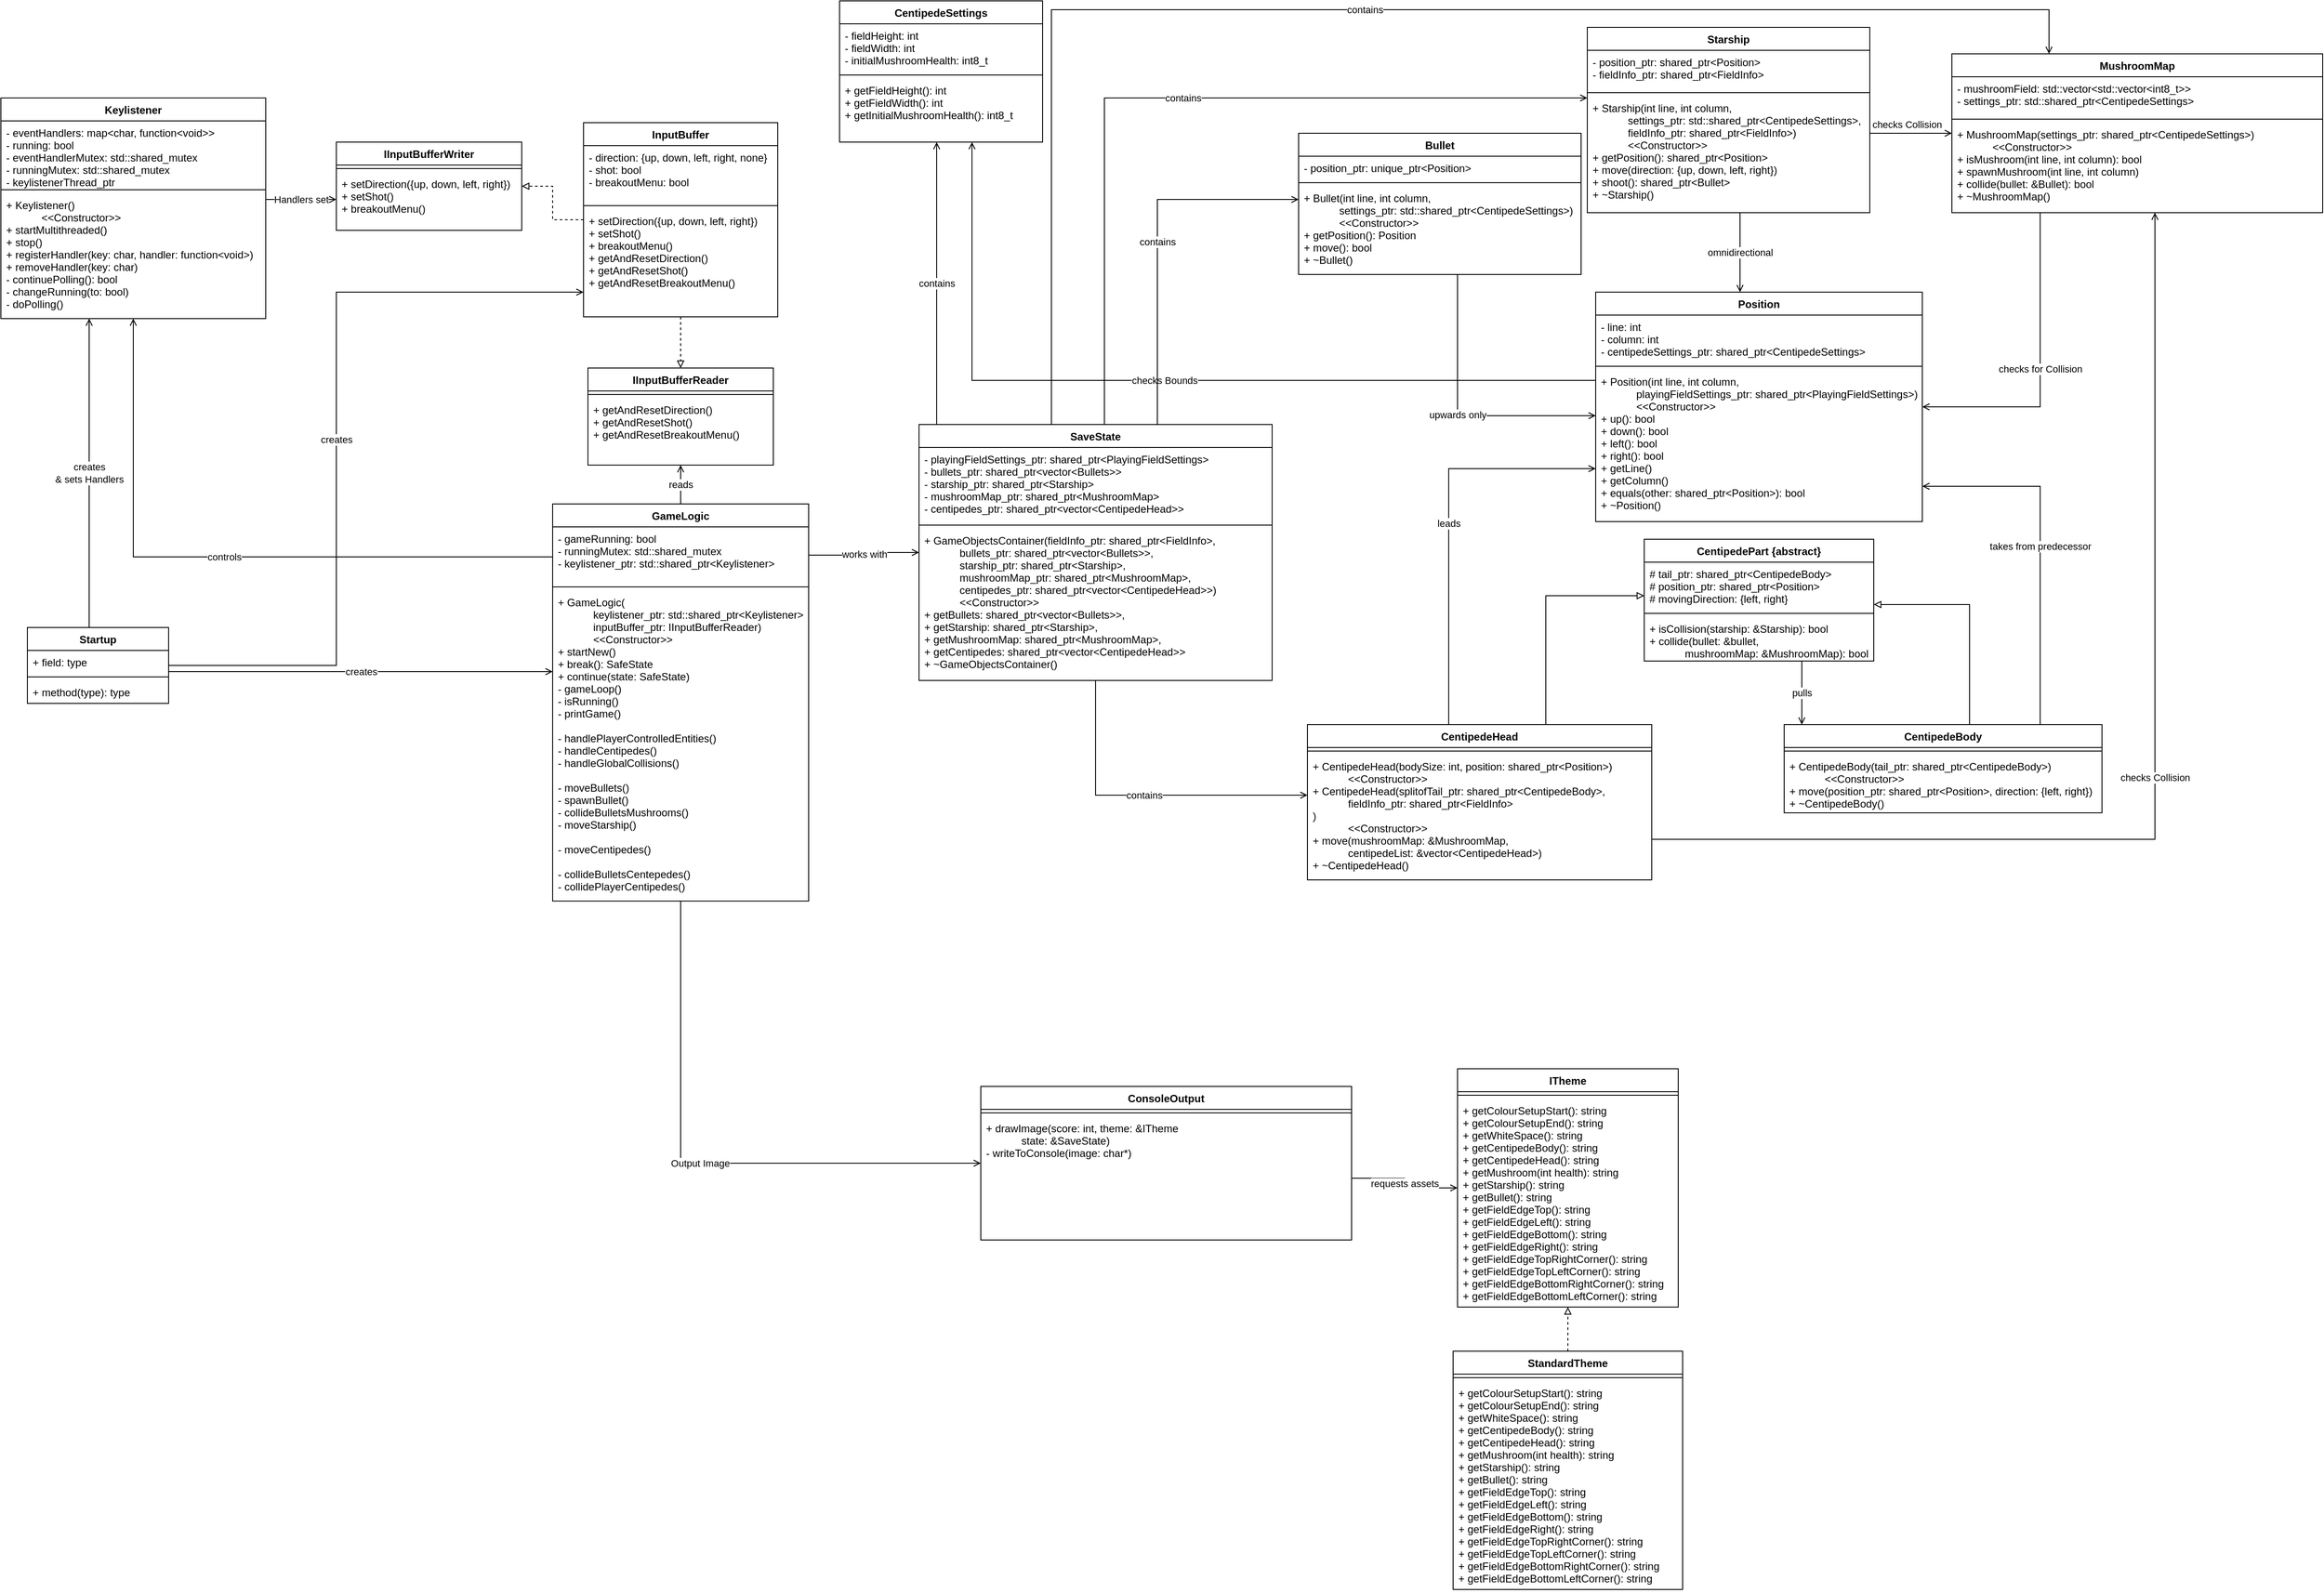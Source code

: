 <mxfile version="15.2.7" type="device"><diagram id="Fete3AJFp-oHdS9bqyW5" name="Seite-1"><mxGraphModel dx="2442" dy="1773" grid="1" gridSize="10" guides="1" tooltips="1" connect="1" arrows="1" fold="1" page="1" pageScale="1" pageWidth="827" pageHeight="1169" math="0" shadow="0"><root><mxCell id="0"/><mxCell id="1" parent="0"/><mxCell id="ihhPGb7IAAiCXQgHPR6d-10" value="leads" style="edgeStyle=orthogonalEdgeStyle;rounded=0;orthogonalLoop=1;jettySize=auto;html=1;endArrow=open;endFill=0;startArrow=none;" parent="1" source="ihhPGb7IAAiCXQgHPR6d-2" target="ihhPGb7IAAiCXQgHPR6d-6" edge="1"><mxGeometry relative="1" as="geometry"><mxPoint x="420" y="-40" as="sourcePoint"/><Array as="points"><mxPoint x="350" y="-20"/></Array></mxGeometry></mxCell><mxCell id="ihhPGb7IAAiCXQgHPR6d-20" style="edgeStyle=orthogonalEdgeStyle;rounded=0;orthogonalLoop=1;jettySize=auto;html=1;endArrow=block;endFill=0;" parent="1" source="ihhPGb7IAAiCXQgHPR6d-2" target="ihhPGb7IAAiCXQgHPR6d-11" edge="1"><mxGeometry relative="1" as="geometry"><Array as="points"><mxPoint x="460" y="124"/></Array></mxGeometry></mxCell><mxCell id="Fe8BM5wLghhJ3K5eQY7F-3" value="checks Collision" style="edgeStyle=orthogonalEdgeStyle;rounded=0;orthogonalLoop=1;jettySize=auto;html=1;endArrow=open;endFill=0;" parent="1" source="ihhPGb7IAAiCXQgHPR6d-2" target="ihhPGb7IAAiCXQgHPR6d-36" edge="1"><mxGeometry relative="1" as="geometry"><Array as="points"><mxPoint x="1150" y="400"/></Array></mxGeometry></mxCell><mxCell id="ihhPGb7IAAiCXQgHPR6d-2" value="CentipedeHead" style="swimlane;fontStyle=1;align=center;verticalAlign=top;childLayout=stackLayout;horizontal=1;startSize=26;horizontalStack=0;resizeParent=1;resizeParentMax=0;resizeLast=0;collapsible=1;marginBottom=0;" parent="1" vertex="1"><mxGeometry x="190" y="270" width="390" height="176" as="geometry"/></mxCell><mxCell id="ihhPGb7IAAiCXQgHPR6d-4" value="" style="line;strokeWidth=1;fillColor=none;align=left;verticalAlign=middle;spacingTop=-1;spacingLeft=3;spacingRight=3;rotatable=0;labelPosition=right;points=[];portConstraint=eastwest;" parent="ihhPGb7IAAiCXQgHPR6d-2" vertex="1"><mxGeometry y="26" width="390" height="8" as="geometry"/></mxCell><mxCell id="ihhPGb7IAAiCXQgHPR6d-5" value="+ CentipedeHead(bodySize: int, position: shared_ptr&lt;Position&gt;)&#10;            &lt;&lt;Constructor&gt;&gt;&#10;+ CentipedeHead(splitofTail_ptr: shared_ptr&lt;CentipedeBody&gt;,&#10;            fieldInfo_ptr: shared_ptr&lt;FieldInfo&gt;&#10;)&#10;            &lt;&lt;Constructor&gt;&gt;&#10;+ move(mushroomMap: &amp;MushroomMap, &#10;            centipedeList: &amp;vector&lt;CentipedeHead&gt;)&#10;+ ~CentipedeHead()" style="text;strokeColor=none;fillColor=none;align=left;verticalAlign=top;spacingLeft=4;spacingRight=4;overflow=hidden;rotatable=0;points=[[0,0.5],[1,0.5]];portConstraint=eastwest;" parent="ihhPGb7IAAiCXQgHPR6d-2" vertex="1"><mxGeometry y="34" width="390" height="142" as="geometry"/></mxCell><mxCell id="ihhPGb7IAAiCXQgHPR6d-6" value="Position" style="swimlane;fontStyle=1;align=center;verticalAlign=top;childLayout=stackLayout;horizontal=1;startSize=26;horizontalStack=0;resizeParent=1;resizeParentMax=0;resizeLast=0;collapsible=1;marginBottom=0;" parent="1" vertex="1"><mxGeometry x="516.5" y="-220" width="370" height="260" as="geometry"/></mxCell><mxCell id="ihhPGb7IAAiCXQgHPR6d-7" value="- line: int&#10;- column: int&#10;- centipedeSettings_ptr: shared_ptr&lt;CentipedeSettings&gt;" style="text;strokeColor=none;fillColor=none;align=left;verticalAlign=top;spacingLeft=4;spacingRight=4;overflow=hidden;rotatable=0;points=[[0,0.5],[1,0.5]];portConstraint=eastwest;" parent="ihhPGb7IAAiCXQgHPR6d-6" vertex="1"><mxGeometry y="26" width="370" height="54" as="geometry"/></mxCell><mxCell id="ihhPGb7IAAiCXQgHPR6d-8" value="" style="line;strokeWidth=1;fillColor=none;align=left;verticalAlign=middle;spacingTop=-1;spacingLeft=3;spacingRight=3;rotatable=0;labelPosition=right;points=[];portConstraint=eastwest;" parent="ihhPGb7IAAiCXQgHPR6d-6" vertex="1"><mxGeometry y="80" width="370" height="8" as="geometry"/></mxCell><mxCell id="ihhPGb7IAAiCXQgHPR6d-9" value="+ Position(int line, int column,&#10;            playingFieldSettings_ptr: shared_ptr&lt;PlayingFieldSettings&gt;) &#10;            &lt;&lt;Constructor&gt;&gt;&#10;+ up(): bool&#10;+ down(): bool&#10;+ left(): bool&#10;+ right(): bool&#10;+ getLine()&#10;+ getColumn()&#10;+ equals(other: shared_ptr&lt;Position&gt;): bool&#10;+ ~Position()" style="text;strokeColor=none;fillColor=none;align=left;verticalAlign=top;spacingLeft=4;spacingRight=4;overflow=hidden;rotatable=0;points=[[0,0.5],[1,0.5]];portConstraint=eastwest;" parent="ihhPGb7IAAiCXQgHPR6d-6" vertex="1"><mxGeometry y="88" width="370" height="172" as="geometry"/></mxCell><mxCell id="ihhPGb7IAAiCXQgHPR6d-11" value="CentipedePart {abstract}" style="swimlane;fontStyle=1;align=center;verticalAlign=top;childLayout=stackLayout;horizontal=1;startSize=26;horizontalStack=0;resizeParent=1;resizeParentMax=0;resizeLast=0;collapsible=1;marginBottom=0;" parent="1" vertex="1"><mxGeometry x="571.5" y="60" width="260" height="138" as="geometry"/></mxCell><mxCell id="ihhPGb7IAAiCXQgHPR6d-12" value="# tail_ptr: shared_ptr&lt;CentipedeBody&gt;&#10;# position_ptr: shared_ptr&lt;Position&gt;&#10;# movingDirection: {left, right}" style="text;strokeColor=none;fillColor=none;align=left;verticalAlign=top;spacingLeft=4;spacingRight=4;overflow=hidden;rotatable=0;points=[[0,0.5],[1,0.5]];portConstraint=eastwest;" parent="ihhPGb7IAAiCXQgHPR6d-11" vertex="1"><mxGeometry y="26" width="260" height="54" as="geometry"/></mxCell><mxCell id="ihhPGb7IAAiCXQgHPR6d-13" value="" style="line;strokeWidth=1;fillColor=none;align=left;verticalAlign=middle;spacingTop=-1;spacingLeft=3;spacingRight=3;rotatable=0;labelPosition=right;points=[];portConstraint=eastwest;" parent="ihhPGb7IAAiCXQgHPR6d-11" vertex="1"><mxGeometry y="80" width="260" height="8" as="geometry"/></mxCell><mxCell id="ihhPGb7IAAiCXQgHPR6d-14" value="+ isCollision(starship: &amp;Starship): bool&#10;+ collide(bullet: &amp;bullet, &#10;            mushroomMap: &amp;MushroomMap): bool " style="text;strokeColor=none;fillColor=none;align=left;verticalAlign=top;spacingLeft=4;spacingRight=4;overflow=hidden;rotatable=0;points=[[0,0.5],[1,0.5]];portConstraint=eastwest;" parent="ihhPGb7IAAiCXQgHPR6d-11" vertex="1"><mxGeometry y="88" width="260" height="50" as="geometry"/></mxCell><mxCell id="ihhPGb7IAAiCXQgHPR6d-21" value="CentipedeBody" style="swimlane;fontStyle=1;align=center;verticalAlign=top;childLayout=stackLayout;horizontal=1;startSize=26;horizontalStack=0;resizeParent=1;resizeParentMax=0;resizeLast=0;collapsible=1;marginBottom=0;" parent="1" vertex="1"><mxGeometry x="730" y="270" width="360" height="100" as="geometry"/></mxCell><mxCell id="ihhPGb7IAAiCXQgHPR6d-23" value="" style="line;strokeWidth=1;fillColor=none;align=left;verticalAlign=middle;spacingTop=-1;spacingLeft=3;spacingRight=3;rotatable=0;labelPosition=right;points=[];portConstraint=eastwest;" parent="ihhPGb7IAAiCXQgHPR6d-21" vertex="1"><mxGeometry y="26" width="360" height="8" as="geometry"/></mxCell><mxCell id="ihhPGb7IAAiCXQgHPR6d-24" value="+ CentipedeBody(tail_ptr: shared_ptr&lt;CentipedeBody&gt;) &#10;            &lt;&lt;Constructor&gt;&gt;&#10;+ move(position_ptr: shared_ptr&lt;Position&gt;, direction: {left, right})&#10;+ ~CentipedeBody()" style="text;strokeColor=none;fillColor=none;align=left;verticalAlign=top;spacingLeft=4;spacingRight=4;overflow=hidden;rotatable=0;points=[[0,0.5],[1,0.5]];portConstraint=eastwest;" parent="ihhPGb7IAAiCXQgHPR6d-21" vertex="1"><mxGeometry y="34" width="360" height="66" as="geometry"/></mxCell><mxCell id="ihhPGb7IAAiCXQgHPR6d-25" value="pulls" style="edgeStyle=orthogonalEdgeStyle;rounded=0;orthogonalLoop=1;jettySize=auto;html=1;endArrow=open;endFill=0;startArrow=none;" parent="1" source="ihhPGb7IAAiCXQgHPR6d-11" target="ihhPGb7IAAiCXQgHPR6d-21" edge="1"><mxGeometry relative="1" as="geometry"><mxPoint x="360.034" y="280" as="sourcePoint"/><mxPoint x="570" y="-39.966" as="targetPoint"/><Array as="points"><mxPoint x="750" y="240"/><mxPoint x="750" y="240"/></Array></mxGeometry></mxCell><mxCell id="ihhPGb7IAAiCXQgHPR6d-26" style="edgeStyle=orthogonalEdgeStyle;rounded=0;orthogonalLoop=1;jettySize=auto;html=1;endArrow=block;endFill=0;" parent="1" source="ihhPGb7IAAiCXQgHPR6d-21" target="ihhPGb7IAAiCXQgHPR6d-11" edge="1"><mxGeometry relative="1" as="geometry"><mxPoint x="470" y="280" as="sourcePoint"/><mxPoint x="630" y="134.034" as="targetPoint"/><Array as="points"><mxPoint x="940" y="134"/></Array></mxGeometry></mxCell><mxCell id="ihhPGb7IAAiCXQgHPR6d-27" value="takes from predecessor" style="edgeStyle=orthogonalEdgeStyle;rounded=0;orthogonalLoop=1;jettySize=auto;html=1;endArrow=open;endFill=0;startArrow=none;" parent="1" source="ihhPGb7IAAiCXQgHPR6d-21" target="ihhPGb7IAAiCXQgHPR6d-6" edge="1"><mxGeometry relative="1" as="geometry"><mxPoint x="360" y="280" as="sourcePoint"/><mxPoint x="570" y="-40" as="targetPoint"/><Array as="points"><mxPoint x="1020"/></Array></mxGeometry></mxCell><mxCell id="ihhPGb7IAAiCXQgHPR6d-28" value="Bullet" style="swimlane;fontStyle=1;align=center;verticalAlign=top;childLayout=stackLayout;horizontal=1;startSize=26;horizontalStack=0;resizeParent=1;resizeParentMax=0;resizeLast=0;collapsible=1;marginBottom=0;" parent="1" vertex="1"><mxGeometry x="180" y="-400" width="320" height="160" as="geometry"/></mxCell><mxCell id="ihhPGb7IAAiCXQgHPR6d-29" value="- position_ptr: unique_ptr&lt;Position&gt;" style="text;strokeColor=none;fillColor=none;align=left;verticalAlign=top;spacingLeft=4;spacingRight=4;overflow=hidden;rotatable=0;points=[[0,0.5],[1,0.5]];portConstraint=eastwest;" parent="ihhPGb7IAAiCXQgHPR6d-28" vertex="1"><mxGeometry y="26" width="320" height="26" as="geometry"/></mxCell><mxCell id="ihhPGb7IAAiCXQgHPR6d-30" value="" style="line;strokeWidth=1;fillColor=none;align=left;verticalAlign=middle;spacingTop=-1;spacingLeft=3;spacingRight=3;rotatable=0;labelPosition=right;points=[];portConstraint=eastwest;" parent="ihhPGb7IAAiCXQgHPR6d-28" vertex="1"><mxGeometry y="52" width="320" height="8" as="geometry"/></mxCell><mxCell id="ihhPGb7IAAiCXQgHPR6d-31" value="+ Bullet(int line, int column, &#10;            settings_ptr: std::shared_ptr&lt;CentipedeSettings&gt;)&#10;            &lt;&lt;Constructor&gt;&gt;&#10;+ getPosition(): Position&#10;+ move(): bool&#10;+ ~Bullet()" style="text;strokeColor=none;fillColor=none;align=left;verticalAlign=top;spacingLeft=4;spacingRight=4;overflow=hidden;rotatable=0;points=[[0,0.5],[1,0.5]];portConstraint=eastwest;" parent="ihhPGb7IAAiCXQgHPR6d-28" vertex="1"><mxGeometry y="60" width="320" height="100" as="geometry"/></mxCell><mxCell id="9--VVOjjglLbvGgBXjqM-2" value="checks Bounds" style="edgeStyle=orthogonalEdgeStyle;rounded=0;orthogonalLoop=1;jettySize=auto;html=1;endArrow=open;endFill=0;" parent="1" source="ihhPGb7IAAiCXQgHPR6d-6" target="ihhPGb7IAAiCXQgHPR6d-56" edge="1"><mxGeometry relative="1" as="geometry"><Array as="points"><mxPoint x="-190" y="-120"/></Array></mxGeometry></mxCell><mxCell id="ihhPGb7IAAiCXQgHPR6d-32" value="Starship" style="swimlane;fontStyle=1;align=center;verticalAlign=top;childLayout=stackLayout;horizontal=1;startSize=26;horizontalStack=0;resizeParent=1;resizeParentMax=0;resizeLast=0;collapsible=1;marginBottom=0;" parent="1" vertex="1"><mxGeometry x="507" y="-520" width="320" height="210" as="geometry"/></mxCell><mxCell id="ihhPGb7IAAiCXQgHPR6d-33" value="- position_ptr: shared_ptr&lt;Position&gt;&#10;- fieldInfo_ptr: shared_ptr&lt;FieldInfo&gt;" style="text;strokeColor=none;fillColor=none;align=left;verticalAlign=top;spacingLeft=4;spacingRight=4;overflow=hidden;rotatable=0;points=[[0,0.5],[1,0.5]];portConstraint=eastwest;" parent="ihhPGb7IAAiCXQgHPR6d-32" vertex="1"><mxGeometry y="26" width="320" height="44" as="geometry"/></mxCell><mxCell id="ihhPGb7IAAiCXQgHPR6d-34" value="" style="line;strokeWidth=1;fillColor=none;align=left;verticalAlign=middle;spacingTop=-1;spacingLeft=3;spacingRight=3;rotatable=0;labelPosition=right;points=[];portConstraint=eastwest;" parent="ihhPGb7IAAiCXQgHPR6d-32" vertex="1"><mxGeometry y="70" width="320" height="8" as="geometry"/></mxCell><mxCell id="ihhPGb7IAAiCXQgHPR6d-35" value="+ Starship(int line, int column, &#10;            settings_ptr: std::shared_ptr&lt;CentipedeSettings&gt;,&#10;            fieldInfo_ptr: shared_ptr&lt;FieldInfo&gt;)&#10;            &lt;&lt;Constructor&gt;&gt;&#10;+ getPosition(): shared_ptr&lt;Position&gt;&#10;+ move(direction: {up, down, left, right})&#10;+ shoot(): shared_ptr&lt;Bullet&gt;&#10;+ ~Starship()" style="text;strokeColor=none;fillColor=none;align=left;verticalAlign=top;spacingLeft=4;spacingRight=4;overflow=hidden;rotatable=0;points=[[0,0.5],[1,0.5]];portConstraint=eastwest;" parent="ihhPGb7IAAiCXQgHPR6d-32" vertex="1"><mxGeometry y="78" width="320" height="132" as="geometry"/></mxCell><mxCell id="Fe8BM5wLghhJ3K5eQY7F-29" value="checks for Collision" style="edgeStyle=orthogonalEdgeStyle;rounded=0;orthogonalLoop=1;jettySize=auto;html=1;endArrow=open;endFill=0;" parent="1" source="ihhPGb7IAAiCXQgHPR6d-36" target="ihhPGb7IAAiCXQgHPR6d-6" edge="1"><mxGeometry relative="1" as="geometry"><Array as="points"><mxPoint x="1020" y="-90"/></Array></mxGeometry></mxCell><mxCell id="ihhPGb7IAAiCXQgHPR6d-36" value="MushroomMap" style="swimlane;fontStyle=1;align=center;verticalAlign=top;childLayout=stackLayout;horizontal=1;startSize=26;horizontalStack=0;resizeParent=1;resizeParentMax=0;resizeLast=0;collapsible=1;marginBottom=0;" parent="1" vertex="1"><mxGeometry x="920" y="-490" width="420" height="180" as="geometry"/></mxCell><mxCell id="ihhPGb7IAAiCXQgHPR6d-37" value="- mushroomField: std::vector&lt;std::vector&lt;int8_t&gt;&gt;&#10;- settings_ptr: std::shared_ptr&lt;CentipedeSettings&gt;" style="text;strokeColor=none;fillColor=none;align=left;verticalAlign=top;spacingLeft=4;spacingRight=4;overflow=hidden;rotatable=0;points=[[0,0.5],[1,0.5]];portConstraint=eastwest;" parent="ihhPGb7IAAiCXQgHPR6d-36" vertex="1"><mxGeometry y="26" width="420" height="44" as="geometry"/></mxCell><mxCell id="ihhPGb7IAAiCXQgHPR6d-38" value="" style="line;strokeWidth=1;fillColor=none;align=left;verticalAlign=middle;spacingTop=-1;spacingLeft=3;spacingRight=3;rotatable=0;labelPosition=right;points=[];portConstraint=eastwest;" parent="ihhPGb7IAAiCXQgHPR6d-36" vertex="1"><mxGeometry y="70" width="420" height="8" as="geometry"/></mxCell><mxCell id="ihhPGb7IAAiCXQgHPR6d-39" value="+ MushroomMap(settings_ptr: shared_ptr&lt;CentipedeSettings&gt;)&#10;            &lt;&lt;Constructor&gt;&gt;&#10;+ isMushroom(int line, int column): bool&#10;+ spawnMushroom(int line, int column)&#10;+ collide(bullet: &amp;Bullet): bool&#10;+ ~MushroomMap()" style="text;strokeColor=none;fillColor=none;align=left;verticalAlign=top;spacingLeft=4;spacingRight=4;overflow=hidden;rotatable=0;points=[[0,0.5],[1,0.5]];portConstraint=eastwest;" parent="ihhPGb7IAAiCXQgHPR6d-36" vertex="1"><mxGeometry y="78" width="420" height="102" as="geometry"/></mxCell><mxCell id="ihhPGb7IAAiCXQgHPR6d-41" value="upwards only" style="edgeStyle=orthogonalEdgeStyle;rounded=0;orthogonalLoop=1;jettySize=auto;html=1;endArrow=open;endFill=0;startArrow=none;" parent="1" source="ihhPGb7IAAiCXQgHPR6d-28" target="ihhPGb7IAAiCXQgHPR6d-6" edge="1"><mxGeometry relative="1" as="geometry"><mxPoint x="360.034" y="280" as="sourcePoint"/><mxPoint x="571.5" y="-39.966" as="targetPoint"/><Array as="points"><mxPoint x="360" y="-80"/></Array></mxGeometry></mxCell><mxCell id="ihhPGb7IAAiCXQgHPR6d-43" value="omnidirectional" style="edgeStyle=orthogonalEdgeStyle;rounded=0;orthogonalLoop=1;jettySize=auto;html=1;endArrow=open;endFill=0;startArrow=none;" parent="1" source="ihhPGb7IAAiCXQgHPR6d-32" target="ihhPGb7IAAiCXQgHPR6d-6" edge="1"><mxGeometry relative="1" as="geometry"><mxPoint x="1030.034" y="280" as="sourcePoint"/><mxPoint x="851.5" y="10.034" as="targetPoint"/><Array as="points"><mxPoint x="680" y="-230"/><mxPoint x="680" y="-230"/></Array></mxGeometry></mxCell><mxCell id="ihhPGb7IAAiCXQgHPR6d-48" value="contains" style="edgeStyle=orthogonalEdgeStyle;rounded=0;orthogonalLoop=1;jettySize=auto;html=1;endArrow=open;endFill=0;" parent="1" source="ihhPGb7IAAiCXQgHPR6d-44" target="ihhPGb7IAAiCXQgHPR6d-2" edge="1"><mxGeometry relative="1" as="geometry"><Array as="points"><mxPoint x="-50" y="350"/></Array></mxGeometry></mxCell><mxCell id="ihhPGb7IAAiCXQgHPR6d-49" value="contains" style="edgeStyle=orthogonalEdgeStyle;rounded=0;orthogonalLoop=1;jettySize=auto;html=1;endArrow=open;endFill=0;" parent="1" source="ihhPGb7IAAiCXQgHPR6d-44" target="ihhPGb7IAAiCXQgHPR6d-28" edge="1"><mxGeometry relative="1" as="geometry"><Array as="points"><mxPoint x="20" y="-325"/></Array></mxGeometry></mxCell><mxCell id="ihhPGb7IAAiCXQgHPR6d-50" value="contains" style="edgeStyle=orthogonalEdgeStyle;rounded=0;orthogonalLoop=1;jettySize=auto;html=1;endArrow=open;endFill=0;" parent="1" source="ihhPGb7IAAiCXQgHPR6d-44" target="ihhPGb7IAAiCXQgHPR6d-32" edge="1"><mxGeometry relative="1" as="geometry"><Array as="points"><mxPoint x="-40" y="-440"/></Array></mxGeometry></mxCell><mxCell id="ihhPGb7IAAiCXQgHPR6d-51" value="contains" style="edgeStyle=orthogonalEdgeStyle;rounded=0;orthogonalLoop=1;jettySize=auto;html=1;endArrow=open;endFill=0;" parent="1" source="ihhPGb7IAAiCXQgHPR6d-44" target="ihhPGb7IAAiCXQgHPR6d-36" edge="1"><mxGeometry relative="1" as="geometry"><Array as="points"><mxPoint x="-100" y="-540"/><mxPoint x="1030" y="-540"/></Array></mxGeometry></mxCell><mxCell id="9--VVOjjglLbvGgBXjqM-1" value="contains" style="edgeStyle=orthogonalEdgeStyle;rounded=0;orthogonalLoop=1;jettySize=auto;html=1;endArrow=open;endFill=0;" parent="1" source="ihhPGb7IAAiCXQgHPR6d-44" target="ihhPGb7IAAiCXQgHPR6d-56" edge="1"><mxGeometry relative="1" as="geometry"><Array as="points"><mxPoint x="-230" y="-310"/><mxPoint x="-230" y="-310"/></Array></mxGeometry></mxCell><mxCell id="ihhPGb7IAAiCXQgHPR6d-44" value="SaveState" style="swimlane;fontStyle=1;align=center;verticalAlign=top;childLayout=stackLayout;horizontal=1;startSize=26;horizontalStack=0;resizeParent=1;resizeParentMax=0;resizeLast=0;collapsible=1;marginBottom=0;" parent="1" vertex="1"><mxGeometry x="-250" y="-70" width="400" height="290" as="geometry"/></mxCell><mxCell id="ihhPGb7IAAiCXQgHPR6d-45" value="- playingFieldSettings_ptr: shared_ptr&lt;PlayingFieldSettings&gt;&#10;- bullets_ptr: shared_ptr&lt;vector&lt;Bullets&gt;&gt;&#10;- starship_ptr: shared_ptr&lt;Starship&gt;&#10;- mushroomMap_ptr: shared_ptr&lt;MushroomMap&gt;&#10;- centipedes_ptr: shared_ptr&lt;vector&lt;CentipedeHead&gt;&gt;" style="text;strokeColor=none;fillColor=none;align=left;verticalAlign=top;spacingLeft=4;spacingRight=4;overflow=hidden;rotatable=0;points=[[0,0.5],[1,0.5]];portConstraint=eastwest;" parent="ihhPGb7IAAiCXQgHPR6d-44" vertex="1"><mxGeometry y="26" width="400" height="84" as="geometry"/></mxCell><mxCell id="ihhPGb7IAAiCXQgHPR6d-46" value="" style="line;strokeWidth=1;fillColor=none;align=left;verticalAlign=middle;spacingTop=-1;spacingLeft=3;spacingRight=3;rotatable=0;labelPosition=right;points=[];portConstraint=eastwest;" parent="ihhPGb7IAAiCXQgHPR6d-44" vertex="1"><mxGeometry y="110" width="400" height="8" as="geometry"/></mxCell><mxCell id="ihhPGb7IAAiCXQgHPR6d-47" value="+ GameObjectsContainer(fieldInfo_ptr: shared_ptr&lt;FieldInfo&gt;, &#10;            bullets_ptr: shared_ptr&lt;vector&lt;Bullets&gt;&gt;,&#10;            starship_ptr: shared_ptr&lt;Starship&gt;,&#10;            mushroomMap_ptr: shared_ptr&lt;MushroomMap&gt;,&#10;            centipedes_ptr: shared_ptr&lt;vector&lt;CentipedeHead&gt;&gt;)&#10;            &lt;&lt;Constructor&gt;&gt;&#10;+ getBullets: shared_ptr&lt;vector&lt;Bullets&gt;&gt;,&#10;+ getStarship: shared_ptr&lt;Starship&gt;,&#10;+ getMushroomMap: shared_ptr&lt;MushroomMap&gt;,&#10;+ getCentipedes: shared_ptr&lt;vector&lt;CentipedeHead&gt;&gt;&#10;+ ~GameObjectsContainer()" style="text;strokeColor=none;fillColor=none;align=left;verticalAlign=top;spacingLeft=4;spacingRight=4;overflow=hidden;rotatable=0;points=[[0,0.5],[1,0.5]];portConstraint=eastwest;" parent="ihhPGb7IAAiCXQgHPR6d-44" vertex="1"><mxGeometry y="118" width="400" height="172" as="geometry"/></mxCell><mxCell id="ihhPGb7IAAiCXQgHPR6d-52" value="ConsoleOutput" style="swimlane;fontStyle=1;align=center;verticalAlign=top;childLayout=stackLayout;horizontal=1;startSize=26;horizontalStack=0;resizeParent=1;resizeParentMax=0;resizeLast=0;collapsible=1;marginBottom=0;" parent="1" vertex="1"><mxGeometry x="-180" y="680" width="420" height="174" as="geometry"/></mxCell><mxCell id="ihhPGb7IAAiCXQgHPR6d-54" value="" style="line;strokeWidth=1;fillColor=none;align=left;verticalAlign=middle;spacingTop=-1;spacingLeft=3;spacingRight=3;rotatable=0;labelPosition=right;points=[];portConstraint=eastwest;" parent="ihhPGb7IAAiCXQgHPR6d-52" vertex="1"><mxGeometry y="26" width="420" height="8" as="geometry"/></mxCell><mxCell id="ihhPGb7IAAiCXQgHPR6d-55" value="+ drawImage(score: int, theme: &amp;ITheme&#10;            state: &amp;SaveState)&#10;- writeToConsole(image: char*)" style="text;strokeColor=none;fillColor=none;align=left;verticalAlign=top;spacingLeft=4;spacingRight=4;overflow=hidden;rotatable=0;points=[[0,0.5],[1,0.5]];portConstraint=eastwest;" parent="ihhPGb7IAAiCXQgHPR6d-52" vertex="1"><mxGeometry y="34" width="420" height="140" as="geometry"/></mxCell><mxCell id="ihhPGb7IAAiCXQgHPR6d-56" value="CentipedeSettings" style="swimlane;fontStyle=1;align=center;verticalAlign=top;childLayout=stackLayout;horizontal=1;startSize=26;horizontalStack=0;resizeParent=1;resizeParentMax=0;resizeLast=0;collapsible=1;marginBottom=0;" parent="1" vertex="1"><mxGeometry x="-340" y="-550" width="230" height="160" as="geometry"/></mxCell><mxCell id="ihhPGb7IAAiCXQgHPR6d-57" value="- fieldHeight: int&#10;- fieldWidth: int&#10;- initialMushroomHealth: int8_t " style="text;strokeColor=none;fillColor=none;align=left;verticalAlign=top;spacingLeft=4;spacingRight=4;overflow=hidden;rotatable=0;points=[[0,0.5],[1,0.5]];portConstraint=eastwest;" parent="ihhPGb7IAAiCXQgHPR6d-56" vertex="1"><mxGeometry y="26" width="230" height="54" as="geometry"/></mxCell><mxCell id="ihhPGb7IAAiCXQgHPR6d-58" value="" style="line;strokeWidth=1;fillColor=none;align=left;verticalAlign=middle;spacingTop=-1;spacingLeft=3;spacingRight=3;rotatable=0;labelPosition=right;points=[];portConstraint=eastwest;" parent="ihhPGb7IAAiCXQgHPR6d-56" vertex="1"><mxGeometry y="80" width="230" height="8" as="geometry"/></mxCell><mxCell id="ihhPGb7IAAiCXQgHPR6d-59" value="+ getFieldHeight(): int&#10;+ getFieldWidth(): int&#10;+ getInitialMushroomHealth(): int8_t" style="text;strokeColor=none;fillColor=none;align=left;verticalAlign=top;spacingLeft=4;spacingRight=4;overflow=hidden;rotatable=0;points=[[0,0.5],[1,0.5]];portConstraint=eastwest;" parent="ihhPGb7IAAiCXQgHPR6d-56" vertex="1"><mxGeometry y="88" width="230" height="72" as="geometry"/></mxCell><mxCell id="ihhPGb7IAAiCXQgHPR6d-60" value="ITheme" style="swimlane;fontStyle=1;align=center;verticalAlign=top;childLayout=stackLayout;horizontal=1;startSize=26;horizontalStack=0;resizeParent=1;resizeParentMax=0;resizeLast=0;collapsible=1;marginBottom=0;" parent="1" vertex="1"><mxGeometry x="360" y="660" width="250" height="270" as="geometry"/></mxCell><mxCell id="ihhPGb7IAAiCXQgHPR6d-62" value="" style="line;strokeWidth=1;fillColor=none;align=left;verticalAlign=middle;spacingTop=-1;spacingLeft=3;spacingRight=3;rotatable=0;labelPosition=right;points=[];portConstraint=eastwest;" parent="ihhPGb7IAAiCXQgHPR6d-60" vertex="1"><mxGeometry y="26" width="250" height="8" as="geometry"/></mxCell><mxCell id="ihhPGb7IAAiCXQgHPR6d-63" value="+ getColourSetupStart(): string&#10;+ getColourSetupEnd(): string&#10;+ getWhiteSpace(): string&#10;+ getCentipedeBody(): string&#10;+ getCentipedeHead(): string&#10;+ getMushroom(int health): string&#10;+ getStarship(): string&#10;+ getBullet(): string&#10;+ getFieldEdgeTop(): string&#10;+ getFieldEdgeLeft(): string&#10;+ getFieldEdgeBottom(): string&#10;+ getFieldEdgeRight(): string&#10;+ getFieldEdgeTopRightCorner(): string&#10;+ getFieldEdgeTopLeftCorner(): string&#10;+ getFieldEdgeBottomRightCorner(): string&#10;+ getFieldEdgeBottomLeftCorner(): string" style="text;strokeColor=none;fillColor=none;align=left;verticalAlign=top;spacingLeft=4;spacingRight=4;overflow=hidden;rotatable=0;points=[[0,0.5],[1,0.5]];portConstraint=eastwest;" parent="ihhPGb7IAAiCXQgHPR6d-60" vertex="1"><mxGeometry y="34" width="250" height="236" as="geometry"/></mxCell><mxCell id="ihhPGb7IAAiCXQgHPR6d-68" style="edgeStyle=orthogonalEdgeStyle;rounded=0;orthogonalLoop=1;jettySize=auto;html=1;dashed=1;endArrow=block;endFill=0;" parent="1" source="ihhPGb7IAAiCXQgHPR6d-64" target="ihhPGb7IAAiCXQgHPR6d-60" edge="1"><mxGeometry relative="1" as="geometry"/></mxCell><mxCell id="ihhPGb7IAAiCXQgHPR6d-64" value="StandardTheme" style="swimlane;fontStyle=1;align=center;verticalAlign=top;childLayout=stackLayout;horizontal=1;startSize=26;horizontalStack=0;resizeParent=1;resizeParentMax=0;resizeLast=0;collapsible=1;marginBottom=0;" parent="1" vertex="1"><mxGeometry x="355" y="980" width="260" height="270" as="geometry"/></mxCell><mxCell id="ihhPGb7IAAiCXQgHPR6d-66" value="" style="line;strokeWidth=1;fillColor=none;align=left;verticalAlign=middle;spacingTop=-1;spacingLeft=3;spacingRight=3;rotatable=0;labelPosition=right;points=[];portConstraint=eastwest;" parent="ihhPGb7IAAiCXQgHPR6d-64" vertex="1"><mxGeometry y="26" width="260" height="8" as="geometry"/></mxCell><mxCell id="ihhPGb7IAAiCXQgHPR6d-67" value="+ getColourSetupStart(): string&#10;+ getColourSetupEnd(): string&#10;+ getWhiteSpace(): string&#10;+ getCentipedeBody(): string&#10;+ getCentipedeHead(): string&#10;+ getMushroom(int health): string&#10;+ getStarship(): string&#10;+ getBullet(): string&#10;+ getFieldEdgeTop(): string&#10;+ getFieldEdgeLeft(): string&#10;+ getFieldEdgeBottom(): string&#10;+ getFieldEdgeRight(): string&#10;+ getFieldEdgeTopRightCorner(): string&#10;+ getFieldEdgeTopLeftCorner(): string&#10;+ getFieldEdgeBottomRightCorner(): string&#10;+ getFieldEdgeBottomLeftCorner(): string" style="text;strokeColor=none;fillColor=none;align=left;verticalAlign=top;spacingLeft=4;spacingRight=4;overflow=hidden;rotatable=0;points=[[0,0.5],[1,0.5]];portConstraint=eastwest;" parent="ihhPGb7IAAiCXQgHPR6d-64" vertex="1"><mxGeometry y="34" width="260" height="236" as="geometry"/></mxCell><mxCell id="ihhPGb7IAAiCXQgHPR6d-69" value="requests assets" style="edgeStyle=orthogonalEdgeStyle;rounded=0;orthogonalLoop=1;jettySize=auto;html=1;endArrow=open;endFill=0;" parent="1" source="ihhPGb7IAAiCXQgHPR6d-55" target="ihhPGb7IAAiCXQgHPR6d-60" edge="1"><mxGeometry relative="1" as="geometry"/></mxCell><mxCell id="Fe8BM5wLghhJ3K5eQY7F-1" value="checks Collision" style="edgeStyle=orthogonalEdgeStyle;rounded=0;orthogonalLoop=1;jettySize=auto;html=1;endArrow=open;endFill=0;" parent="1" source="ihhPGb7IAAiCXQgHPR6d-32" target="ihhPGb7IAAiCXQgHPR6d-36" edge="1"><mxGeometry x="-0.111" y="10" relative="1" as="geometry"><Array as="points"><mxPoint x="850" y="-400"/><mxPoint x="850" y="-400"/></Array><mxPoint as="offset"/></mxGeometry></mxCell><mxCell id="Fe8BM5wLghhJ3K5eQY7F-21" value="Handlers set" style="edgeStyle=orthogonalEdgeStyle;rounded=0;orthogonalLoop=1;jettySize=auto;html=1;endArrow=open;endFill=0;" parent="1" source="Fe8BM5wLghhJ3K5eQY7F-4" target="Fe8BM5wLghhJ3K5eQY7F-12" edge="1"><mxGeometry relative="1" as="geometry"><Array as="points"><mxPoint x="-930" y="-325"/><mxPoint x="-930" y="-325"/></Array></mxGeometry></mxCell><mxCell id="Fe8BM5wLghhJ3K5eQY7F-4" value="Keylistener" style="swimlane;fontStyle=1;align=center;verticalAlign=top;childLayout=stackLayout;horizontal=1;startSize=26;horizontalStack=0;resizeParent=1;resizeParentMax=0;resizeLast=0;collapsible=1;marginBottom=0;" parent="1" vertex="1"><mxGeometry x="-1290" y="-440" width="300" height="250" as="geometry"/></mxCell><mxCell id="Fe8BM5wLghhJ3K5eQY7F-5" value="- eventHandlers: map&lt;char, function&lt;void&gt;&gt;&#10;- running: bool&#10;- eventHandlerMutex: std::shared_mutex&#10;- runningMutex: std::shared_mutex&#10;- keylistenerThread_ptr" style="text;strokeColor=none;fillColor=none;align=left;verticalAlign=top;spacingLeft=4;spacingRight=4;overflow=hidden;rotatable=0;points=[[0,0.5],[1,0.5]];portConstraint=eastwest;" parent="Fe8BM5wLghhJ3K5eQY7F-4" vertex="1"><mxGeometry y="26" width="300" height="74" as="geometry"/></mxCell><mxCell id="Fe8BM5wLghhJ3K5eQY7F-6" value="" style="line;strokeWidth=1;fillColor=none;align=left;verticalAlign=middle;spacingTop=-1;spacingLeft=3;spacingRight=3;rotatable=0;labelPosition=right;points=[];portConstraint=eastwest;" parent="Fe8BM5wLghhJ3K5eQY7F-4" vertex="1"><mxGeometry y="100" width="300" height="8" as="geometry"/></mxCell><mxCell id="Fe8BM5wLghhJ3K5eQY7F-7" value="+ Keylistener() &#10;            &lt;&lt;Constructor&gt;&gt;&#10;+ startMultithreaded()&#10;+ stop()&#10;+ registerHandler(key: char, handler: function&lt;void&gt;)&#10;+ removeHandler(key: char)&#10;- continuePolling(): bool&#10;- changeRunning(to: bool)&#10;- doPolling()" style="text;strokeColor=none;fillColor=none;align=left;verticalAlign=top;spacingLeft=4;spacingRight=4;overflow=hidden;rotatable=0;points=[[0,0.5],[1,0.5]];portConstraint=eastwest;" parent="Fe8BM5wLghhJ3K5eQY7F-4" vertex="1"><mxGeometry y="108" width="300" height="142" as="geometry"/></mxCell><mxCell id="Fe8BM5wLghhJ3K5eQY7F-16" style="edgeStyle=orthogonalEdgeStyle;rounded=0;orthogonalLoop=1;jettySize=auto;html=1;endArrow=block;endFill=0;dashed=1;" parent="1" source="Fe8BM5wLghhJ3K5eQY7F-8" target="Fe8BM5wLghhJ3K5eQY7F-12" edge="1"><mxGeometry relative="1" as="geometry"/></mxCell><mxCell id="Fe8BM5wLghhJ3K5eQY7F-20" style="edgeStyle=orthogonalEdgeStyle;rounded=0;orthogonalLoop=1;jettySize=auto;html=1;dashed=1;endArrow=block;endFill=0;" parent="1" source="Fe8BM5wLghhJ3K5eQY7F-8" target="Fe8BM5wLghhJ3K5eQY7F-17" edge="1"><mxGeometry relative="1" as="geometry"/></mxCell><mxCell id="Fe8BM5wLghhJ3K5eQY7F-8" value="InputBuffer" style="swimlane;fontStyle=1;align=center;verticalAlign=top;childLayout=stackLayout;horizontal=1;startSize=26;horizontalStack=0;resizeParent=1;resizeParentMax=0;resizeLast=0;collapsible=1;marginBottom=0;" parent="1" vertex="1"><mxGeometry x="-630" y="-412" width="220" height="220" as="geometry"/></mxCell><mxCell id="Fe8BM5wLghhJ3K5eQY7F-9" value="- direction: {up, down, left, right, none}&#10;- shot: bool&#10;- breakoutMenu: bool" style="text;strokeColor=none;fillColor=none;align=left;verticalAlign=top;spacingLeft=4;spacingRight=4;overflow=hidden;rotatable=0;points=[[0,0.5],[1,0.5]];portConstraint=eastwest;" parent="Fe8BM5wLghhJ3K5eQY7F-8" vertex="1"><mxGeometry y="26" width="220" height="64" as="geometry"/></mxCell><mxCell id="Fe8BM5wLghhJ3K5eQY7F-10" value="" style="line;strokeWidth=1;fillColor=none;align=left;verticalAlign=middle;spacingTop=-1;spacingLeft=3;spacingRight=3;rotatable=0;labelPosition=right;points=[];portConstraint=eastwest;" parent="Fe8BM5wLghhJ3K5eQY7F-8" vertex="1"><mxGeometry y="90" width="220" height="8" as="geometry"/></mxCell><mxCell id="Fe8BM5wLghhJ3K5eQY7F-11" value="+ setDirection({up, down, left, right})&#10;+ setShot()&#10;+ breakoutMenu()&#10;+ getAndResetDirection()&#10;+ getAndResetShot()&#10;+ getAndResetBreakoutMenu()" style="text;strokeColor=none;fillColor=none;align=left;verticalAlign=top;spacingLeft=4;spacingRight=4;overflow=hidden;rotatable=0;points=[[0,0.5],[1,0.5]];portConstraint=eastwest;" parent="Fe8BM5wLghhJ3K5eQY7F-8" vertex="1"><mxGeometry y="98" width="220" height="122" as="geometry"/></mxCell><mxCell id="Fe8BM5wLghhJ3K5eQY7F-12" value="IInputBufferWriter" style="swimlane;fontStyle=1;align=center;verticalAlign=top;childLayout=stackLayout;horizontal=1;startSize=26;horizontalStack=0;resizeParent=1;resizeParentMax=0;resizeLast=0;collapsible=1;marginBottom=0;" parent="1" vertex="1"><mxGeometry x="-910" y="-390" width="210" height="100" as="geometry"/></mxCell><mxCell id="Fe8BM5wLghhJ3K5eQY7F-14" value="" style="line;strokeWidth=1;fillColor=none;align=left;verticalAlign=middle;spacingTop=-1;spacingLeft=3;spacingRight=3;rotatable=0;labelPosition=right;points=[];portConstraint=eastwest;" parent="Fe8BM5wLghhJ3K5eQY7F-12" vertex="1"><mxGeometry y="26" width="210" height="8" as="geometry"/></mxCell><mxCell id="Fe8BM5wLghhJ3K5eQY7F-15" value="+ setDirection({up, down, left, right})&#10;+ setShot()&#10;+ breakoutMenu()" style="text;strokeColor=none;fillColor=none;align=left;verticalAlign=top;spacingLeft=4;spacingRight=4;overflow=hidden;rotatable=0;points=[[0,0.5],[1,0.5]];portConstraint=eastwest;" parent="Fe8BM5wLghhJ3K5eQY7F-12" vertex="1"><mxGeometry y="34" width="210" height="66" as="geometry"/></mxCell><mxCell id="Fe8BM5wLghhJ3K5eQY7F-17" value="IInputBufferReader" style="swimlane;fontStyle=1;align=center;verticalAlign=top;childLayout=stackLayout;horizontal=1;startSize=26;horizontalStack=0;resizeParent=1;resizeParentMax=0;resizeLast=0;collapsible=1;marginBottom=0;" parent="1" vertex="1"><mxGeometry x="-625" y="-134" width="210" height="110" as="geometry"/></mxCell><mxCell id="Fe8BM5wLghhJ3K5eQY7F-18" value="" style="line;strokeWidth=1;fillColor=none;align=left;verticalAlign=middle;spacingTop=-1;spacingLeft=3;spacingRight=3;rotatable=0;labelPosition=right;points=[];portConstraint=eastwest;" parent="Fe8BM5wLghhJ3K5eQY7F-17" vertex="1"><mxGeometry y="26" width="210" height="8" as="geometry"/></mxCell><mxCell id="Fe8BM5wLghhJ3K5eQY7F-19" value="+ getAndResetDirection()&#10;+ getAndResetShot()&#10;+ getAndResetBreakoutMenu()" style="text;strokeColor=none;fillColor=none;align=left;verticalAlign=top;spacingLeft=4;spacingRight=4;overflow=hidden;rotatable=0;points=[[0,0.5],[1,0.5]];portConstraint=eastwest;" parent="Fe8BM5wLghhJ3K5eQY7F-17" vertex="1"><mxGeometry y="34" width="210" height="76" as="geometry"/></mxCell><mxCell id="Fe8BM5wLghhJ3K5eQY7F-26" value="reads" style="edgeStyle=orthogonalEdgeStyle;rounded=0;orthogonalLoop=1;jettySize=auto;html=1;endArrow=open;endFill=0;" parent="1" source="Fe8BM5wLghhJ3K5eQY7F-22" target="Fe8BM5wLghhJ3K5eQY7F-17" edge="1"><mxGeometry relative="1" as="geometry"/></mxCell><mxCell id="Fe8BM5wLghhJ3K5eQY7F-35" value="controls" style="edgeStyle=orthogonalEdgeStyle;rounded=0;orthogonalLoop=1;jettySize=auto;html=1;endArrow=open;endFill=0;" parent="1" source="Fe8BM5wLghhJ3K5eQY7F-22" target="Fe8BM5wLghhJ3K5eQY7F-4" edge="1"><mxGeometry relative="1" as="geometry"><Array as="points"><mxPoint x="-1140" y="80"/></Array></mxGeometry></mxCell><mxCell id="Fe8BM5wLghhJ3K5eQY7F-43" value="Output Image" style="edgeStyle=orthogonalEdgeStyle;rounded=0;orthogonalLoop=1;jettySize=auto;html=1;endArrow=open;endFill=0;" parent="1" source="Fe8BM5wLghhJ3K5eQY7F-22" target="ihhPGb7IAAiCXQgHPR6d-52" edge="1"><mxGeometry relative="1" as="geometry"><Array as="points"><mxPoint x="-520" y="767"/></Array></mxGeometry></mxCell><mxCell id="Fe8BM5wLghhJ3K5eQY7F-22" value="GameLogic" style="swimlane;fontStyle=1;align=center;verticalAlign=top;childLayout=stackLayout;horizontal=1;startSize=26;horizontalStack=0;resizeParent=1;resizeParentMax=0;resizeLast=0;collapsible=1;marginBottom=0;" parent="1" vertex="1"><mxGeometry x="-665" y="20" width="290" height="450" as="geometry"/></mxCell><mxCell id="Fe8BM5wLghhJ3K5eQY7F-23" value="- gameRunning: bool&#10;- runningMutex: std::shared_mutex&#10;- keylistener_ptr: std::shared_ptr&lt;Keylistener&gt;" style="text;strokeColor=none;fillColor=none;align=left;verticalAlign=top;spacingLeft=4;spacingRight=4;overflow=hidden;rotatable=0;points=[[0,0.5],[1,0.5]];portConstraint=eastwest;" parent="Fe8BM5wLghhJ3K5eQY7F-22" vertex="1"><mxGeometry y="26" width="290" height="64" as="geometry"/></mxCell><mxCell id="Fe8BM5wLghhJ3K5eQY7F-24" value="" style="line;strokeWidth=1;fillColor=none;align=left;verticalAlign=middle;spacingTop=-1;spacingLeft=3;spacingRight=3;rotatable=0;labelPosition=right;points=[];portConstraint=eastwest;" parent="Fe8BM5wLghhJ3K5eQY7F-22" vertex="1"><mxGeometry y="90" width="290" height="8" as="geometry"/></mxCell><mxCell id="Fe8BM5wLghhJ3K5eQY7F-25" value="+ GameLogic(&#10;            keylistener_ptr: std::shared_ptr&lt;Keylistener&gt;,&#10;            inputBuffer_ptr: IInputBufferReader)&#10;            &lt;&lt;Constructor&gt;&gt;&#10;+ startNew()&#10;+ break(): SafeState&#10;+ continue(state: SafeState)&#10;- gameLoop()&#10;- isRunning()&#10;- printGame()&#10;&#10;- handlePlayerControlledEntities()&#10;- handleCentipedes()&#10;- handleGlobalCollisions()&#10;&#10;- moveBullets()&#10;- spawnBullet()&#10;- collideBulletsMushrooms()&#10;- moveStarship()&#10;&#10;- moveCentipedes()&#10;&#10;- collideBulletsCentepedes()&#10;- collidePlayerCentipedes()" style="text;strokeColor=none;fillColor=none;align=left;verticalAlign=top;spacingLeft=4;spacingRight=4;overflow=hidden;rotatable=0;points=[[0,0.5],[1,0.5]];portConstraint=eastwest;" parent="Fe8BM5wLghhJ3K5eQY7F-22" vertex="1"><mxGeometry y="98" width="290" height="352" as="geometry"/></mxCell><mxCell id="Fe8BM5wLghhJ3K5eQY7F-27" value="works with" style="edgeStyle=orthogonalEdgeStyle;rounded=0;orthogonalLoop=1;jettySize=auto;html=1;endArrow=open;endFill=0;" parent="1" source="Fe8BM5wLghhJ3K5eQY7F-23" target="ihhPGb7IAAiCXQgHPR6d-44" edge="1"><mxGeometry relative="1" as="geometry"/></mxCell><mxCell id="Fe8BM5wLghhJ3K5eQY7F-40" value="creates&lt;br&gt;&amp;amp; sets Handlers" style="edgeStyle=orthogonalEdgeStyle;rounded=0;orthogonalLoop=1;jettySize=auto;html=1;endArrow=open;endFill=0;" parent="1" source="Fe8BM5wLghhJ3K5eQY7F-36" target="Fe8BM5wLghhJ3K5eQY7F-4" edge="1"><mxGeometry relative="1" as="geometry"><Array as="points"><mxPoint x="-1190" y="-30"/><mxPoint x="-1190" y="-30"/></Array></mxGeometry></mxCell><mxCell id="Fe8BM5wLghhJ3K5eQY7F-41" value="creates" style="edgeStyle=orthogonalEdgeStyle;rounded=0;orthogonalLoop=1;jettySize=auto;html=1;endArrow=open;endFill=0;" parent="1" source="Fe8BM5wLghhJ3K5eQY7F-36" target="Fe8BM5wLghhJ3K5eQY7F-8" edge="1"><mxGeometry relative="1" as="geometry"><Array as="points"><mxPoint x="-910" y="203"/><mxPoint x="-910" y="-220"/></Array></mxGeometry></mxCell><mxCell id="Fe8BM5wLghhJ3K5eQY7F-42" value="creates" style="edgeStyle=orthogonalEdgeStyle;rounded=0;orthogonalLoop=1;jettySize=auto;html=1;endArrow=open;endFill=0;" parent="1" source="Fe8BM5wLghhJ3K5eQY7F-36" target="Fe8BM5wLghhJ3K5eQY7F-22" edge="1"><mxGeometry relative="1" as="geometry"><Array as="points"><mxPoint x="-990" y="210"/><mxPoint x="-990" y="210"/></Array></mxGeometry></mxCell><mxCell id="Fe8BM5wLghhJ3K5eQY7F-36" value="Startup" style="swimlane;fontStyle=1;align=center;verticalAlign=top;childLayout=stackLayout;horizontal=1;startSize=26;horizontalStack=0;resizeParent=1;resizeParentMax=0;resizeLast=0;collapsible=1;marginBottom=0;" parent="1" vertex="1"><mxGeometry x="-1260" y="160" width="160" height="86" as="geometry"/></mxCell><mxCell id="Fe8BM5wLghhJ3K5eQY7F-37" value="+ field: type" style="text;strokeColor=none;fillColor=none;align=left;verticalAlign=top;spacingLeft=4;spacingRight=4;overflow=hidden;rotatable=0;points=[[0,0.5],[1,0.5]];portConstraint=eastwest;" parent="Fe8BM5wLghhJ3K5eQY7F-36" vertex="1"><mxGeometry y="26" width="160" height="26" as="geometry"/></mxCell><mxCell id="Fe8BM5wLghhJ3K5eQY7F-38" value="" style="line;strokeWidth=1;fillColor=none;align=left;verticalAlign=middle;spacingTop=-1;spacingLeft=3;spacingRight=3;rotatable=0;labelPosition=right;points=[];portConstraint=eastwest;" parent="Fe8BM5wLghhJ3K5eQY7F-36" vertex="1"><mxGeometry y="52" width="160" height="8" as="geometry"/></mxCell><mxCell id="Fe8BM5wLghhJ3K5eQY7F-39" value="+ method(type): type" style="text;strokeColor=none;fillColor=none;align=left;verticalAlign=top;spacingLeft=4;spacingRight=4;overflow=hidden;rotatable=0;points=[[0,0.5],[1,0.5]];portConstraint=eastwest;" parent="Fe8BM5wLghhJ3K5eQY7F-36" vertex="1"><mxGeometry y="60" width="160" height="26" as="geometry"/></mxCell></root></mxGraphModel></diagram></mxfile>